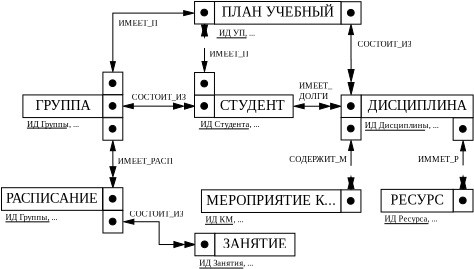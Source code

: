 <?xml version="1.0" encoding="UTF-8"?>
<dia:diagram xmlns:dia="http://www.lysator.liu.se/~alla/dia/">
  <dia:layer name="Background" visible="true" active="true">
    <dia:object type="Standard - ZigZagLine" version="1" id="O0">
      <dia:attribute name="obj_pos">
        <dia:point val="9.852,5.48"/>
      </dia:attribute>
      <dia:attribute name="obj_bb">
        <dia:rectangle val="6.163,5.249;9.939,5.711"/>
      </dia:attribute>
      <dia:attribute name="orth_points">
        <dia:point val="9.852,5.48"/>
        <dia:point val="8.059,5.48"/>
        <dia:point val="8.059,5.479"/>
        <dia:point val="6.266,5.479"/>
      </dia:attribute>
      <dia:attribute name="orth_orient">
        <dia:enum val="0"/>
        <dia:enum val="1"/>
        <dia:enum val="0"/>
      </dia:attribute>
      <dia:attribute name="autorouting">
        <dia:boolean val="true"/>
      </dia:attribute>
      <dia:attribute name="line_width">
        <dia:real val="0.05"/>
      </dia:attribute>
      <dia:attribute name="start_arrow">
        <dia:enum val="11"/>
      </dia:attribute>
      <dia:attribute name="start_arrow_length">
        <dia:real val="0.5"/>
      </dia:attribute>
      <dia:attribute name="start_arrow_width">
        <dia:real val="0.3"/>
      </dia:attribute>
      <dia:attribute name="end_arrow">
        <dia:enum val="3"/>
      </dia:attribute>
      <dia:attribute name="end_arrow_length">
        <dia:real val="0.5"/>
      </dia:attribute>
      <dia:attribute name="end_arrow_width">
        <dia:real val="0.25"/>
      </dia:attribute>
      <dia:connections>
        <dia:connection handle="0" to="O67" connection="3"/>
        <dia:connection handle="1" to="O13" connection="4"/>
      </dia:connections>
    </dia:object>
    <dia:object type="Standard - ZigZagLine" version="1" id="O1">
      <dia:attribute name="obj_pos">
        <dia:point val="5.772,9.557"/>
      </dia:attribute>
      <dia:attribute name="obj_bb">
        <dia:rectangle val="5.541,7.079;6.003,9.644"/>
      </dia:attribute>
      <dia:attribute name="orth_points">
        <dia:point val="5.772,9.557"/>
        <dia:point val="5.772,8.37"/>
        <dia:point val="5.769,8.37"/>
        <dia:point val="5.769,7.182"/>
      </dia:attribute>
      <dia:attribute name="orth_orient">
        <dia:enum val="1"/>
        <dia:enum val="0"/>
        <dia:enum val="1"/>
      </dia:attribute>
      <dia:attribute name="autorouting">
        <dia:boolean val="true"/>
      </dia:attribute>
      <dia:attribute name="line_width">
        <dia:real val="0.05"/>
      </dia:attribute>
      <dia:attribute name="start_arrow">
        <dia:enum val="11"/>
      </dia:attribute>
      <dia:attribute name="start_arrow_length">
        <dia:real val="0.5"/>
      </dia:attribute>
      <dia:attribute name="start_arrow_width">
        <dia:real val="0.3"/>
      </dia:attribute>
      <dia:attribute name="end_arrow">
        <dia:enum val="3"/>
      </dia:attribute>
      <dia:attribute name="end_arrow_length">
        <dia:real val="0.5"/>
      </dia:attribute>
      <dia:attribute name="end_arrow_width">
        <dia:real val="0.25"/>
      </dia:attribute>
      <dia:connections>
        <dia:connection handle="0" to="O35" connection="1"/>
        <dia:connection handle="1" to="O15" connection="6"/>
      </dia:connections>
    </dia:object>
    <dia:object type="Standard - Text" version="1" id="O2">
      <dia:attribute name="obj_pos">
        <dia:point val="12.818,5.484"/>
      </dia:attribute>
      <dia:attribute name="obj_bb">
        <dia:rectangle val="12.818,4.889;12.818,5.637"/>
      </dia:attribute>
      <dia:attribute name="text">
        <dia:composite type="text">
          <dia:attribute name="string">
            <dia:string>##</dia:string>
          </dia:attribute>
          <dia:attribute name="font">
            <dia:font family="sans" style="0" name="Helvetica"/>
          </dia:attribute>
          <dia:attribute name="height">
            <dia:real val="0.8"/>
          </dia:attribute>
          <dia:attribute name="pos">
            <dia:point val="12.818,5.484"/>
          </dia:attribute>
          <dia:attribute name="color">
            <dia:color val="#000000"/>
          </dia:attribute>
          <dia:attribute name="alignment">
            <dia:enum val="0"/>
          </dia:attribute>
        </dia:composite>
      </dia:attribute>
      <dia:attribute name="valign">
        <dia:enum val="3"/>
      </dia:attribute>
      <dia:connections>
        <dia:connection handle="0" to="O66" connection="16"/>
      </dia:connections>
    </dia:object>
    <dia:object type="Standard - Text" version="1" id="O3">
      <dia:attribute name="obj_pos">
        <dia:point val="6.714,5.159"/>
      </dia:attribute>
      <dia:attribute name="obj_bb">
        <dia:rectangle val="6.714,4.781;9.439,5.251"/>
      </dia:attribute>
      <dia:attribute name="text">
        <dia:composite type="text">
          <dia:attribute name="string">
            <dia:string>#СОСТОИТ_ИЗ#</dia:string>
          </dia:attribute>
          <dia:attribute name="font">
            <dia:font family="Liberation Serif" style="0" name="Courier"/>
          </dia:attribute>
          <dia:attribute name="height">
            <dia:real val="0.529"/>
          </dia:attribute>
          <dia:attribute name="pos">
            <dia:point val="6.714,5.159"/>
          </dia:attribute>
          <dia:attribute name="color">
            <dia:color val="#000000"/>
          </dia:attribute>
          <dia:attribute name="alignment">
            <dia:enum val="0"/>
          </dia:attribute>
        </dia:composite>
      </dia:attribute>
      <dia:attribute name="valign">
        <dia:enum val="3"/>
      </dia:attribute>
    </dia:object>
    <dia:object type="Standard - Text" version="1" id="O4">
      <dia:attribute name="obj_pos">
        <dia:point val="6.014,8.358"/>
      </dia:attribute>
      <dia:attribute name="obj_bb">
        <dia:rectangle val="6.014,7.98;8.734,8.45"/>
      </dia:attribute>
      <dia:attribute name="text">
        <dia:composite type="text">
          <dia:attribute name="string">
            <dia:string>#ИМЕЕТ_РАСП#</dia:string>
          </dia:attribute>
          <dia:attribute name="font">
            <dia:font family="Liberation Serif" style="0" name="Courier"/>
          </dia:attribute>
          <dia:attribute name="height">
            <dia:real val="0.529"/>
          </dia:attribute>
          <dia:attribute name="pos">
            <dia:point val="6.014,8.358"/>
          </dia:attribute>
          <dia:attribute name="color">
            <dia:color val="#000000"/>
          </dia:attribute>
          <dia:attribute name="alignment">
            <dia:enum val="0"/>
          </dia:attribute>
        </dia:composite>
      </dia:attribute>
      <dia:attribute name="valign">
        <dia:enum val="3"/>
      </dia:attribute>
    </dia:object>
    <dia:object type="Standard - ZigZagLine" version="1" id="O5">
      <dia:attribute name="obj_pos">
        <dia:point val="10.353,3.772"/>
      </dia:attribute>
      <dia:attribute name="obj_bb">
        <dia:rectangle val="10.123,1.293;10.582,3.85"/>
      </dia:attribute>
      <dia:attribute name="orth_points">
        <dia:point val="10.353,3.772"/>
        <dia:point val="10.353,2.572"/>
        <dia:point val="10.352,2.572"/>
        <dia:point val="10.352,1.371"/>
      </dia:attribute>
      <dia:attribute name="orth_orient">
        <dia:enum val="1"/>
        <dia:enum val="0"/>
        <dia:enum val="1"/>
      </dia:attribute>
      <dia:attribute name="autorouting">
        <dia:boolean val="true"/>
      </dia:attribute>
      <dia:attribute name="line_width">
        <dia:real val="0.05"/>
      </dia:attribute>
      <dia:attribute name="start_arrow">
        <dia:enum val="3"/>
      </dia:attribute>
      <dia:attribute name="start_arrow_length">
        <dia:real val="0.5"/>
      </dia:attribute>
      <dia:attribute name="start_arrow_width">
        <dia:real val="0.25"/>
      </dia:attribute>
      <dia:attribute name="end_arrow">
        <dia:enum val="11"/>
      </dia:attribute>
      <dia:attribute name="end_arrow_length">
        <dia:real val="0.6"/>
      </dia:attribute>
      <dia:attribute name="end_arrow_width">
        <dia:real val="0.3"/>
      </dia:attribute>
      <dia:connections>
        <dia:connection handle="0" to="O71" connection="8"/>
        <dia:connection handle="1" to="O25" connection="6"/>
      </dia:connections>
    </dia:object>
    <dia:object type="Standard - Text" version="1" id="O6">
      <dia:attribute name="obj_pos">
        <dia:point val="10.6,3"/>
      </dia:attribute>
      <dia:attribute name="obj_bb">
        <dia:rectangle val="10.6,2.623;12.572,3.092"/>
      </dia:attribute>
      <dia:attribute name="text">
        <dia:composite type="text">
          <dia:attribute name="string">
            <dia:string>#ИМЕЕТ_П#</dia:string>
          </dia:attribute>
          <dia:attribute name="font">
            <dia:font family="Liberation Serif" style="0" name="Courier"/>
          </dia:attribute>
          <dia:attribute name="height">
            <dia:real val="0.529"/>
          </dia:attribute>
          <dia:attribute name="pos">
            <dia:point val="10.6,3"/>
          </dia:attribute>
          <dia:attribute name="color">
            <dia:color val="#000000"/>
          </dia:attribute>
          <dia:attribute name="alignment">
            <dia:enum val="0"/>
          </dia:attribute>
        </dia:composite>
      </dia:attribute>
      <dia:attribute name="valign">
        <dia:enum val="3"/>
      </dia:attribute>
    </dia:object>
    <dia:object type="Standard - ZigZagLine" version="1" id="O7">
      <dia:attribute name="obj_pos">
        <dia:point val="9.836,0.827"/>
      </dia:attribute>
      <dia:attribute name="obj_bb">
        <dia:rectangle val="5.612,0.67;9.94,3.857"/>
      </dia:attribute>
      <dia:attribute name="orth_points">
        <dia:point val="9.836,0.827"/>
        <dia:point val="9.836,0.827"/>
        <dia:point val="5.769,0.827"/>
        <dia:point val="5.769,3.779"/>
      </dia:attribute>
      <dia:attribute name="orth_orient">
        <dia:enum val="1"/>
        <dia:enum val="0"/>
        <dia:enum val="1"/>
      </dia:attribute>
      <dia:attribute name="autorouting">
        <dia:boolean val="false"/>
      </dia:attribute>
      <dia:attribute name="line_width">
        <dia:real val="0.05"/>
      </dia:attribute>
      <dia:attribute name="start_arrow">
        <dia:enum val="3"/>
      </dia:attribute>
      <dia:attribute name="start_arrow_length">
        <dia:real val="0.5"/>
      </dia:attribute>
      <dia:attribute name="start_arrow_width">
        <dia:real val="0.25"/>
      </dia:attribute>
      <dia:attribute name="end_arrow">
        <dia:enum val="3"/>
      </dia:attribute>
      <dia:attribute name="end_arrow_length">
        <dia:real val="0.5"/>
      </dia:attribute>
      <dia:attribute name="end_arrow_width">
        <dia:real val="0.25"/>
      </dia:attribute>
      <dia:connections>
        <dia:connection handle="1" to="O11" connection="1"/>
      </dia:connections>
    </dia:object>
    <dia:group>
      <dia:group>
        <dia:object type="Standard - Text" version="1" id="O8">
          <dia:attribute name="obj_pos">
            <dia:point val="1.472,6.517"/>
          </dia:attribute>
          <dia:attribute name="obj_bb">
            <dia:rectangle val="1.472,6.139;4.075,6.609"/>
          </dia:attribute>
          <dia:attribute name="text">
            <dia:composite type="text">
              <dia:attribute name="string">
                <dia:string>#ИД Группы, ...#</dia:string>
              </dia:attribute>
              <dia:attribute name="font">
                <dia:font family="Liberation Serif" style="0" name="Courier"/>
              </dia:attribute>
              <dia:attribute name="height">
                <dia:real val="0.529"/>
              </dia:attribute>
              <dia:attribute name="pos">
                <dia:point val="1.472,6.517"/>
              </dia:attribute>
              <dia:attribute name="color">
                <dia:color val="#000000"/>
              </dia:attribute>
              <dia:attribute name="alignment">
                <dia:enum val="0"/>
              </dia:attribute>
            </dia:composite>
          </dia:attribute>
          <dia:attribute name="valign">
            <dia:enum val="3"/>
          </dia:attribute>
        </dia:object>
        <dia:object type="Standard - Line" version="0" id="O9">
          <dia:attribute name="obj_pos">
            <dia:point val="1.472,6.577"/>
          </dia:attribute>
          <dia:attribute name="obj_bb">
            <dia:rectangle val="1.462,6.567;3.482,6.587"/>
          </dia:attribute>
          <dia:attribute name="conn_endpoints">
            <dia:point val="1.472,6.577"/>
            <dia:point val="3.472,6.577"/>
          </dia:attribute>
          <dia:attribute name="numcp">
            <dia:int val="1"/>
          </dia:attribute>
          <dia:attribute name="line_width">
            <dia:real val="0.02"/>
          </dia:attribute>
        </dia:object>
      </dia:group>
      <dia:object type="Flowchart - Box" version="0" id="O10">
        <dia:attribute name="obj_pos">
          <dia:point val="1.272,4.918"/>
        </dia:attribute>
        <dia:attribute name="obj_bb">
          <dia:rectangle val="1.247,4.893;5.297,6.075"/>
        </dia:attribute>
        <dia:attribute name="elem_corner">
          <dia:point val="1.272,4.918"/>
        </dia:attribute>
        <dia:attribute name="elem_width">
          <dia:real val="4"/>
        </dia:attribute>
        <dia:attribute name="elem_height">
          <dia:real val="1.132"/>
        </dia:attribute>
        <dia:attribute name="border_width">
          <dia:real val="0.05"/>
        </dia:attribute>
        <dia:attribute name="show_background">
          <dia:boolean val="true"/>
        </dia:attribute>
        <dia:attribute name="padding">
          <dia:real val="0.1"/>
        </dia:attribute>
        <dia:attribute name="text">
          <dia:composite type="text">
            <dia:attribute name="string">
              <dia:string>#ГРУППА#</dia:string>
            </dia:attribute>
            <dia:attribute name="font">
              <dia:font family="Liberation Serif" style="0" name="Courier"/>
            </dia:attribute>
            <dia:attribute name="height">
              <dia:real val="0.882"/>
            </dia:attribute>
            <dia:attribute name="pos">
              <dia:point val="3.272,5.673"/>
            </dia:attribute>
            <dia:attribute name="color">
              <dia:color val="#000000"/>
            </dia:attribute>
            <dia:attribute name="alignment">
              <dia:enum val="1"/>
            </dia:attribute>
          </dia:composite>
        </dia:attribute>
      </dia:object>
      <dia:group>
        <dia:object type="Standard - Box" version="0" id="O11">
          <dia:attribute name="obj_pos">
            <dia:point val="5.272,3.779"/>
          </dia:attribute>
          <dia:attribute name="obj_bb">
            <dia:rectangle val="5.247,3.754;6.291,4.928"/>
          </dia:attribute>
          <dia:attribute name="elem_corner">
            <dia:point val="5.272,3.779"/>
          </dia:attribute>
          <dia:attribute name="elem_width">
            <dia:real val="0.995"/>
          </dia:attribute>
          <dia:attribute name="elem_height">
            <dia:real val="1.124"/>
          </dia:attribute>
          <dia:attribute name="border_width">
            <dia:real val="0.05"/>
          </dia:attribute>
          <dia:attribute name="show_background">
            <dia:boolean val="true"/>
          </dia:attribute>
        </dia:object>
        <dia:object type="Geometric - Perfect Circle" version="1" id="O12">
          <dia:attribute name="obj_pos">
            <dia:point val="5.587,4.164"/>
          </dia:attribute>
          <dia:attribute name="obj_bb">
            <dia:rectangle val="5.562,4.139;5.948,4.525"/>
          </dia:attribute>
          <dia:attribute name="meta">
            <dia:composite type="dict"/>
          </dia:attribute>
          <dia:attribute name="elem_corner">
            <dia:point val="5.587,4.164"/>
          </dia:attribute>
          <dia:attribute name="elem_width">
            <dia:real val="0.336"/>
          </dia:attribute>
          <dia:attribute name="elem_height">
            <dia:real val="0.336"/>
          </dia:attribute>
          <dia:attribute name="line_width">
            <dia:real val="0.05"/>
          </dia:attribute>
          <dia:attribute name="line_colour">
            <dia:color val="#000000"/>
          </dia:attribute>
          <dia:attribute name="fill_colour">
            <dia:color val="#000000"/>
          </dia:attribute>
          <dia:attribute name="show_background">
            <dia:boolean val="true"/>
          </dia:attribute>
          <dia:attribute name="line_style">
            <dia:enum val="0"/>
            <dia:real val="1"/>
          </dia:attribute>
          <dia:attribute name="flip_horizontal">
            <dia:boolean val="false"/>
          </dia:attribute>
          <dia:attribute name="flip_vertical">
            <dia:boolean val="false"/>
          </dia:attribute>
          <dia:attribute name="subscale">
            <dia:real val="1"/>
          </dia:attribute>
        </dia:object>
      </dia:group>
      <dia:group>
        <dia:object type="Standard - Box" version="0" id="O13">
          <dia:attribute name="obj_pos">
            <dia:point val="5.272,4.917"/>
          </dia:attribute>
          <dia:attribute name="obj_bb">
            <dia:rectangle val="5.247,4.892;6.291,6.065"/>
          </dia:attribute>
          <dia:attribute name="elem_corner">
            <dia:point val="5.272,4.917"/>
          </dia:attribute>
          <dia:attribute name="elem_width">
            <dia:real val="0.995"/>
          </dia:attribute>
          <dia:attribute name="elem_height">
            <dia:real val="1.124"/>
          </dia:attribute>
          <dia:attribute name="border_width">
            <dia:real val="0.05"/>
          </dia:attribute>
          <dia:attribute name="show_background">
            <dia:boolean val="true"/>
          </dia:attribute>
        </dia:object>
        <dia:object type="Geometric - Perfect Circle" version="1" id="O14">
          <dia:attribute name="obj_pos">
            <dia:point val="5.587,5.301"/>
          </dia:attribute>
          <dia:attribute name="obj_bb">
            <dia:rectangle val="5.562,5.276;5.948,5.662"/>
          </dia:attribute>
          <dia:attribute name="meta">
            <dia:composite type="dict"/>
          </dia:attribute>
          <dia:attribute name="elem_corner">
            <dia:point val="5.587,5.301"/>
          </dia:attribute>
          <dia:attribute name="elem_width">
            <dia:real val="0.336"/>
          </dia:attribute>
          <dia:attribute name="elem_height">
            <dia:real val="0.336"/>
          </dia:attribute>
          <dia:attribute name="line_width">
            <dia:real val="0.05"/>
          </dia:attribute>
          <dia:attribute name="line_colour">
            <dia:color val="#000000"/>
          </dia:attribute>
          <dia:attribute name="fill_colour">
            <dia:color val="#000000"/>
          </dia:attribute>
          <dia:attribute name="show_background">
            <dia:boolean val="true"/>
          </dia:attribute>
          <dia:attribute name="line_style">
            <dia:enum val="0"/>
            <dia:real val="1"/>
          </dia:attribute>
          <dia:attribute name="flip_horizontal">
            <dia:boolean val="false"/>
          </dia:attribute>
          <dia:attribute name="flip_vertical">
            <dia:boolean val="false"/>
          </dia:attribute>
          <dia:attribute name="subscale">
            <dia:real val="1"/>
          </dia:attribute>
        </dia:object>
      </dia:group>
      <dia:group>
        <dia:object type="Standard - Box" version="0" id="O15">
          <dia:attribute name="obj_pos">
            <dia:point val="5.272,6.059"/>
          </dia:attribute>
          <dia:attribute name="obj_bb">
            <dia:rectangle val="5.247,6.034;6.291,7.207"/>
          </dia:attribute>
          <dia:attribute name="elem_corner">
            <dia:point val="5.272,6.059"/>
          </dia:attribute>
          <dia:attribute name="elem_width">
            <dia:real val="0.995"/>
          </dia:attribute>
          <dia:attribute name="elem_height">
            <dia:real val="1.124"/>
          </dia:attribute>
          <dia:attribute name="border_width">
            <dia:real val="0.05"/>
          </dia:attribute>
          <dia:attribute name="show_background">
            <dia:boolean val="true"/>
          </dia:attribute>
        </dia:object>
        <dia:object type="Geometric - Perfect Circle" version="1" id="O16">
          <dia:attribute name="obj_pos">
            <dia:point val="5.587,6.443"/>
          </dia:attribute>
          <dia:attribute name="obj_bb">
            <dia:rectangle val="5.562,6.418;5.948,6.804"/>
          </dia:attribute>
          <dia:attribute name="meta">
            <dia:composite type="dict"/>
          </dia:attribute>
          <dia:attribute name="elem_corner">
            <dia:point val="5.587,6.443"/>
          </dia:attribute>
          <dia:attribute name="elem_width">
            <dia:real val="0.336"/>
          </dia:attribute>
          <dia:attribute name="elem_height">
            <dia:real val="0.336"/>
          </dia:attribute>
          <dia:attribute name="line_width">
            <dia:real val="0.05"/>
          </dia:attribute>
          <dia:attribute name="line_colour">
            <dia:color val="#000000"/>
          </dia:attribute>
          <dia:attribute name="fill_colour">
            <dia:color val="#000000"/>
          </dia:attribute>
          <dia:attribute name="show_background">
            <dia:boolean val="true"/>
          </dia:attribute>
          <dia:attribute name="line_style">
            <dia:enum val="0"/>
            <dia:real val="1"/>
          </dia:attribute>
          <dia:attribute name="flip_horizontal">
            <dia:boolean val="false"/>
          </dia:attribute>
          <dia:attribute name="flip_vertical">
            <dia:boolean val="false"/>
          </dia:attribute>
          <dia:attribute name="subscale">
            <dia:real val="1"/>
          </dia:attribute>
        </dia:object>
      </dia:group>
    </dia:group>
    <dia:object type="Standard - ZigZagLine" version="1" id="O17">
      <dia:attribute name="obj_pos">
        <dia:point val="9.873,12.398"/>
      </dia:attribute>
      <dia:attribute name="obj_bb">
        <dia:rectangle val="6.192,11.102;9.96,12.63"/>
      </dia:attribute>
      <dia:attribute name="orth_points">
        <dia:point val="9.873,12.398"/>
        <dia:point val="8.084,12.398"/>
        <dia:point val="8.084,11.259"/>
        <dia:point val="6.295,11.259"/>
      </dia:attribute>
      <dia:attribute name="orth_orient">
        <dia:enum val="0"/>
        <dia:enum val="1"/>
        <dia:enum val="0"/>
      </dia:attribute>
      <dia:attribute name="autorouting">
        <dia:boolean val="true"/>
      </dia:attribute>
      <dia:attribute name="line_width">
        <dia:real val="0.05"/>
      </dia:attribute>
      <dia:attribute name="start_arrow">
        <dia:enum val="11"/>
      </dia:attribute>
      <dia:attribute name="start_arrow_length">
        <dia:real val="0.5"/>
      </dia:attribute>
      <dia:attribute name="start_arrow_width">
        <dia:real val="0.3"/>
      </dia:attribute>
      <dia:attribute name="end_arrow">
        <dia:enum val="3"/>
      </dia:attribute>
      <dia:attribute name="end_arrow_length">
        <dia:real val="0.5"/>
      </dia:attribute>
      <dia:attribute name="end_arrow_width">
        <dia:real val="0.25"/>
      </dia:attribute>
      <dia:connections>
        <dia:connection handle="0" to="O41" connection="3"/>
        <dia:connection handle="1" to="O37" connection="8"/>
      </dia:connections>
    </dia:object>
    <dia:object type="Standard - Text" version="1" id="O18">
      <dia:attribute name="obj_pos">
        <dia:point val="6.6,11"/>
      </dia:attribute>
      <dia:attribute name="obj_bb">
        <dia:rectangle val="6.6,10.623;9.325,11.092"/>
      </dia:attribute>
      <dia:attribute name="text">
        <dia:composite type="text">
          <dia:attribute name="string">
            <dia:string>#СОСТОИТ_ИЗ#</dia:string>
          </dia:attribute>
          <dia:attribute name="font">
            <dia:font family="Liberation Serif" style="0" name="Courier"/>
          </dia:attribute>
          <dia:attribute name="height">
            <dia:real val="0.529"/>
          </dia:attribute>
          <dia:attribute name="pos">
            <dia:point val="6.6,11"/>
          </dia:attribute>
          <dia:attribute name="color">
            <dia:color val="#000000"/>
          </dia:attribute>
          <dia:attribute name="alignment">
            <dia:enum val="0"/>
          </dia:attribute>
        </dia:composite>
      </dia:attribute>
      <dia:attribute name="valign">
        <dia:enum val="3"/>
      </dia:attribute>
    </dia:object>
    <dia:object type="Standard - Text" version="1" id="O19">
      <dia:attribute name="obj_pos">
        <dia:point val="6.056,1.463"/>
      </dia:attribute>
      <dia:attribute name="obj_bb">
        <dia:rectangle val="6.056,1.086;8.028,1.556"/>
      </dia:attribute>
      <dia:attribute name="text">
        <dia:composite type="text">
          <dia:attribute name="string">
            <dia:string>#ИМЕЕТ_П#</dia:string>
          </dia:attribute>
          <dia:attribute name="font">
            <dia:font family="Liberation Serif" style="0" name="Courier"/>
          </dia:attribute>
          <dia:attribute name="height">
            <dia:real val="0.529"/>
          </dia:attribute>
          <dia:attribute name="pos">
            <dia:point val="6.056,1.463"/>
          </dia:attribute>
          <dia:attribute name="color">
            <dia:color val="#000000"/>
          </dia:attribute>
          <dia:attribute name="alignment">
            <dia:enum val="0"/>
          </dia:attribute>
        </dia:composite>
      </dia:attribute>
      <dia:attribute name="valign">
        <dia:enum val="3"/>
      </dia:attribute>
    </dia:object>
    <dia:object type="Standard - ZigZagLine" version="1" id="O20">
      <dia:attribute name="obj_pos">
        <dia:point val="17.681,4.897"/>
      </dia:attribute>
      <dia:attribute name="obj_bb">
        <dia:rectangle val="17.452,1.272;17.911,5.0"/>
      </dia:attribute>
      <dia:attribute name="orth_points">
        <dia:point val="17.681,4.897"/>
        <dia:point val="17.681,3.136"/>
        <dia:point val="17.677,3.136"/>
        <dia:point val="17.677,1.375"/>
      </dia:attribute>
      <dia:attribute name="orth_orient">
        <dia:enum val="1"/>
        <dia:enum val="0"/>
        <dia:enum val="1"/>
      </dia:attribute>
      <dia:attribute name="autorouting">
        <dia:boolean val="true"/>
      </dia:attribute>
      <dia:attribute name="line_width">
        <dia:real val="0.05"/>
      </dia:attribute>
      <dia:attribute name="start_arrow">
        <dia:enum val="11"/>
      </dia:attribute>
      <dia:attribute name="start_arrow_length">
        <dia:real val="0.6"/>
      </dia:attribute>
      <dia:attribute name="start_arrow_width">
        <dia:real val="0.3"/>
      </dia:attribute>
      <dia:attribute name="end_arrow">
        <dia:enum val="3"/>
      </dia:attribute>
      <dia:attribute name="end_arrow_length">
        <dia:real val="0.5"/>
      </dia:attribute>
      <dia:attribute name="end_arrow_width">
        <dia:real val="0.25"/>
      </dia:attribute>
      <dia:connections>
        <dia:connection handle="0" to="O58" connection="8"/>
      </dia:connections>
    </dia:object>
    <dia:object type="Standard - ZigZagLine" version="1" id="O21">
      <dia:attribute name="obj_pos">
        <dia:point val="17.159,5.484"/>
      </dia:attribute>
      <dia:attribute name="obj_bb">
        <dia:rectangle val="14.706,5.253;17.246,5.715"/>
      </dia:attribute>
      <dia:attribute name="orth_points">
        <dia:point val="17.159,5.484"/>
        <dia:point val="15.984,5.484"/>
        <dia:point val="15.984,5.484"/>
        <dia:point val="14.809,5.484"/>
      </dia:attribute>
      <dia:attribute name="orth_orient">
        <dia:enum val="0"/>
        <dia:enum val="1"/>
        <dia:enum val="0"/>
      </dia:attribute>
      <dia:attribute name="autorouting">
        <dia:boolean val="true"/>
      </dia:attribute>
      <dia:attribute name="line_width">
        <dia:real val="0.05"/>
      </dia:attribute>
      <dia:attribute name="start_arrow">
        <dia:enum val="11"/>
      </dia:attribute>
      <dia:attribute name="start_arrow_length">
        <dia:real val="0.5"/>
      </dia:attribute>
      <dia:attribute name="start_arrow_width">
        <dia:real val="0.3"/>
      </dia:attribute>
      <dia:attribute name="end_arrow">
        <dia:enum val="3"/>
      </dia:attribute>
      <dia:attribute name="end_arrow_length">
        <dia:real val="0.5"/>
      </dia:attribute>
      <dia:attribute name="end_arrow_width">
        <dia:real val="0.25"/>
      </dia:attribute>
      <dia:connections>
        <dia:connection handle="0" to="O58" connection="8"/>
        <dia:connection handle="1" to="O66" connection="16"/>
      </dia:connections>
    </dia:object>
    <dia:object type="Standard - ZigZagLine" version="1" id="O22">
      <dia:attribute name="obj_pos">
        <dia:point val="17.677,9.664"/>
      </dia:attribute>
      <dia:attribute name="obj_bb">
        <dia:rectangle val="17.447,7.067;17.906,9.767"/>
      </dia:attribute>
      <dia:attribute name="orth_points">
        <dia:point val="17.677,9.664"/>
        <dia:point val="17.677,8.417"/>
        <dia:point val="17.679,8.417"/>
        <dia:point val="17.679,7.17"/>
      </dia:attribute>
      <dia:attribute name="orth_orient">
        <dia:enum val="1"/>
        <dia:enum val="0"/>
        <dia:enum val="1"/>
      </dia:attribute>
      <dia:attribute name="autorouting">
        <dia:boolean val="true"/>
      </dia:attribute>
      <dia:attribute name="line_width">
        <dia:real val="0.05"/>
      </dia:attribute>
      <dia:attribute name="start_arrow">
        <dia:enum val="11"/>
      </dia:attribute>
      <dia:attribute name="start_arrow_length">
        <dia:real val="0.6"/>
      </dia:attribute>
      <dia:attribute name="start_arrow_width">
        <dia:real val="0.3"/>
      </dia:attribute>
      <dia:attribute name="end_arrow">
        <dia:enum val="3"/>
      </dia:attribute>
      <dia:attribute name="end_arrow_length">
        <dia:real val="0.5"/>
      </dia:attribute>
      <dia:attribute name="end_arrow_width">
        <dia:real val="0.25"/>
      </dia:attribute>
      <dia:connections>
        <dia:connection handle="0" to="O47" connection="1"/>
        <dia:connection handle="1" to="O62" connection="6"/>
      </dia:connections>
    </dia:object>
    <dia:object type="Standard - Line" version="0" id="O23">
      <dia:attribute name="obj_pos">
        <dia:point val="10.379,11.388"/>
      </dia:attribute>
      <dia:attribute name="obj_bb">
        <dia:rectangle val="10.369,11.378;11.789,11.398"/>
      </dia:attribute>
      <dia:attribute name="conn_endpoints">
        <dia:point val="10.379,11.388"/>
        <dia:point val="11.779,11.388"/>
      </dia:attribute>
      <dia:attribute name="numcp">
        <dia:int val="1"/>
      </dia:attribute>
      <dia:attribute name="line_width">
        <dia:real val="0.02"/>
      </dia:attribute>
    </dia:object>
    <dia:group>
      <dia:object type="Flowchart - Box" version="0" id="O24">
        <dia:attribute name="obj_pos">
          <dia:point val="10.855,0.247"/>
        </dia:attribute>
        <dia:attribute name="obj_bb">
          <dia:rectangle val="10.83,0.222;17.209,1.404"/>
        </dia:attribute>
        <dia:attribute name="elem_corner">
          <dia:point val="10.855,0.247"/>
        </dia:attribute>
        <dia:attribute name="elem_width">
          <dia:real val="6.329"/>
        </dia:attribute>
        <dia:attribute name="elem_height">
          <dia:real val="1.132"/>
        </dia:attribute>
        <dia:attribute name="border_width">
          <dia:real val="0.05"/>
        </dia:attribute>
        <dia:attribute name="show_background">
          <dia:boolean val="true"/>
        </dia:attribute>
        <dia:attribute name="padding">
          <dia:real val="0.1"/>
        </dia:attribute>
        <dia:attribute name="text">
          <dia:composite type="text">
            <dia:attribute name="string">
              <dia:string>#ПЛАН УЧЕБНЫЙ#</dia:string>
            </dia:attribute>
            <dia:attribute name="font">
              <dia:font family="Liberation Serif" style="0" name="Courier"/>
            </dia:attribute>
            <dia:attribute name="height">
              <dia:real val="0.882"/>
            </dia:attribute>
            <dia:attribute name="pos">
              <dia:point val="14.02,1.002"/>
            </dia:attribute>
            <dia:attribute name="color">
              <dia:color val="#000000"/>
            </dia:attribute>
            <dia:attribute name="alignment">
              <dia:enum val="1"/>
            </dia:attribute>
          </dia:composite>
        </dia:attribute>
      </dia:object>
      <dia:group>
        <dia:object type="Standard - Box" version="0" id="O25">
          <dia:attribute name="obj_pos">
            <dia:point val="9.855,0.247"/>
          </dia:attribute>
          <dia:attribute name="obj_bb">
            <dia:rectangle val="9.83,0.222;10.875,1.396"/>
          </dia:attribute>
          <dia:attribute name="elem_corner">
            <dia:point val="9.855,0.247"/>
          </dia:attribute>
          <dia:attribute name="elem_width">
            <dia:real val="0.995"/>
          </dia:attribute>
          <dia:attribute name="elem_height">
            <dia:real val="1.124"/>
          </dia:attribute>
          <dia:attribute name="border_width">
            <dia:real val="0.05"/>
          </dia:attribute>
          <dia:attribute name="show_background">
            <dia:boolean val="true"/>
          </dia:attribute>
        </dia:object>
        <dia:object type="Geometric - Perfect Circle" version="1" id="O26">
          <dia:attribute name="obj_pos">
            <dia:point val="10.171,0.632"/>
          </dia:attribute>
          <dia:attribute name="obj_bb">
            <dia:rectangle val="10.146,0.607;10.532,0.993"/>
          </dia:attribute>
          <dia:attribute name="meta">
            <dia:composite type="dict"/>
          </dia:attribute>
          <dia:attribute name="elem_corner">
            <dia:point val="10.171,0.632"/>
          </dia:attribute>
          <dia:attribute name="elem_width">
            <dia:real val="0.336"/>
          </dia:attribute>
          <dia:attribute name="elem_height">
            <dia:real val="0.336"/>
          </dia:attribute>
          <dia:attribute name="line_width">
            <dia:real val="0.05"/>
          </dia:attribute>
          <dia:attribute name="line_colour">
            <dia:color val="#000000"/>
          </dia:attribute>
          <dia:attribute name="fill_colour">
            <dia:color val="#000000"/>
          </dia:attribute>
          <dia:attribute name="show_background">
            <dia:boolean val="true"/>
          </dia:attribute>
          <dia:attribute name="line_style">
            <dia:enum val="0"/>
            <dia:real val="1"/>
          </dia:attribute>
          <dia:attribute name="flip_horizontal">
            <dia:boolean val="false"/>
          </dia:attribute>
          <dia:attribute name="flip_vertical">
            <dia:boolean val="false"/>
          </dia:attribute>
          <dia:attribute name="subscale">
            <dia:real val="1"/>
          </dia:attribute>
        </dia:object>
      </dia:group>
      <dia:group>
        <dia:object type="Standard - Text" version="1" id="O27">
          <dia:attribute name="obj_pos">
            <dia:point val="11.076,1.963"/>
          </dia:attribute>
          <dia:attribute name="obj_bb">
            <dia:rectangle val="11.076,1.586;12.906,2.056"/>
          </dia:attribute>
          <dia:attribute name="text">
            <dia:composite type="text">
              <dia:attribute name="string">
                <dia:string>#ИД УП, ...#</dia:string>
              </dia:attribute>
              <dia:attribute name="font">
                <dia:font family="Liberation Serif" style="0" name="Courier"/>
              </dia:attribute>
              <dia:attribute name="height">
                <dia:real val="0.529"/>
              </dia:attribute>
              <dia:attribute name="pos">
                <dia:point val="11.076,1.963"/>
              </dia:attribute>
              <dia:attribute name="color">
                <dia:color val="#000000"/>
              </dia:attribute>
              <dia:attribute name="alignment">
                <dia:enum val="0"/>
              </dia:attribute>
            </dia:composite>
          </dia:attribute>
          <dia:attribute name="valign">
            <dia:enum val="3"/>
          </dia:attribute>
        </dia:object>
        <dia:object type="Standard - Line" version="0" id="O28">
          <dia:attribute name="obj_pos">
            <dia:point val="10.957,2.064"/>
          </dia:attribute>
          <dia:attribute name="obj_bb">
            <dia:rectangle val="10.947,2.054;12.467,2.074"/>
          </dia:attribute>
          <dia:attribute name="conn_endpoints">
            <dia:point val="10.957,2.064"/>
            <dia:point val="12.457,2.064"/>
          </dia:attribute>
          <dia:attribute name="numcp">
            <dia:int val="1"/>
          </dia:attribute>
          <dia:attribute name="line_width">
            <dia:real val="0.02"/>
          </dia:attribute>
        </dia:object>
      </dia:group>
      <dia:group>
        <dia:object type="Standard - Box" version="0" id="O29">
          <dia:attribute name="obj_pos">
            <dia:point val="17.184,0.258"/>
          </dia:attribute>
          <dia:attribute name="obj_bb">
            <dia:rectangle val="17.159,0.233;18.204,1.406"/>
          </dia:attribute>
          <dia:attribute name="elem_corner">
            <dia:point val="17.184,0.258"/>
          </dia:attribute>
          <dia:attribute name="elem_width">
            <dia:real val="0.995"/>
          </dia:attribute>
          <dia:attribute name="elem_height">
            <dia:real val="1.124"/>
          </dia:attribute>
          <dia:attribute name="border_width">
            <dia:real val="0.05"/>
          </dia:attribute>
          <dia:attribute name="show_background">
            <dia:boolean val="true"/>
          </dia:attribute>
        </dia:object>
        <dia:object type="Geometric - Perfect Circle" version="1" id="O30">
          <dia:attribute name="obj_pos">
            <dia:point val="17.5,0.642"/>
          </dia:attribute>
          <dia:attribute name="obj_bb">
            <dia:rectangle val="17.475,0.617;17.861,1.003"/>
          </dia:attribute>
          <dia:attribute name="meta">
            <dia:composite type="dict"/>
          </dia:attribute>
          <dia:attribute name="elem_corner">
            <dia:point val="17.5,0.642"/>
          </dia:attribute>
          <dia:attribute name="elem_width">
            <dia:real val="0.336"/>
          </dia:attribute>
          <dia:attribute name="elem_height">
            <dia:real val="0.336"/>
          </dia:attribute>
          <dia:attribute name="line_width">
            <dia:real val="0.05"/>
          </dia:attribute>
          <dia:attribute name="line_colour">
            <dia:color val="#000000"/>
          </dia:attribute>
          <dia:attribute name="fill_colour">
            <dia:color val="#000000"/>
          </dia:attribute>
          <dia:attribute name="show_background">
            <dia:boolean val="true"/>
          </dia:attribute>
          <dia:attribute name="line_style">
            <dia:enum val="0"/>
            <dia:real val="1"/>
          </dia:attribute>
          <dia:attribute name="flip_horizontal">
            <dia:boolean val="false"/>
          </dia:attribute>
          <dia:attribute name="flip_vertical">
            <dia:boolean val="false"/>
          </dia:attribute>
          <dia:attribute name="subscale">
            <dia:real val="1"/>
          </dia:attribute>
        </dia:object>
      </dia:group>
    </dia:group>
    <dia:object type="Standard - Text" version="1" id="O31">
      <dia:attribute name="obj_pos">
        <dia:point val="18,2.508"/>
      </dia:attribute>
      <dia:attribute name="obj_bb">
        <dia:rectangle val="18,2.131;20.725,2.601"/>
      </dia:attribute>
      <dia:attribute name="text">
        <dia:composite type="text">
          <dia:attribute name="string">
            <dia:string>#СОСТОИТ_ИЗ#</dia:string>
          </dia:attribute>
          <dia:attribute name="font">
            <dia:font family="Liberation Serif" style="0" name="Courier"/>
          </dia:attribute>
          <dia:attribute name="height">
            <dia:real val="0.529"/>
          </dia:attribute>
          <dia:attribute name="pos">
            <dia:point val="18,2.508"/>
          </dia:attribute>
          <dia:attribute name="color">
            <dia:color val="#000000"/>
          </dia:attribute>
          <dia:attribute name="alignment">
            <dia:enum val="0"/>
          </dia:attribute>
        </dia:composite>
      </dia:attribute>
      <dia:attribute name="valign">
        <dia:enum val="3"/>
      </dia:attribute>
    </dia:object>
    <dia:object type="Standard - Text" version="1" id="O32">
      <dia:attribute name="obj_pos">
        <dia:point val="14.584,8.267"/>
      </dia:attribute>
      <dia:attribute name="obj_bb">
        <dia:rectangle val="14.584,7.889;17.451,8.359"/>
      </dia:attribute>
      <dia:attribute name="text">
        <dia:composite type="text">
          <dia:attribute name="string">
            <dia:string>#СОДЕРЖИТ_М#</dia:string>
          </dia:attribute>
          <dia:attribute name="font">
            <dia:font family="Liberation Serif" style="0" name="Courier"/>
          </dia:attribute>
          <dia:attribute name="height">
            <dia:real val="0.529"/>
          </dia:attribute>
          <dia:attribute name="pos">
            <dia:point val="14.584,8.267"/>
          </dia:attribute>
          <dia:attribute name="color">
            <dia:color val="#000000"/>
          </dia:attribute>
          <dia:attribute name="alignment">
            <dia:enum val="0"/>
          </dia:attribute>
        </dia:composite>
      </dia:attribute>
      <dia:attribute name="valign">
        <dia:enum val="3"/>
      </dia:attribute>
    </dia:object>
    <dia:object type="Standard - Text" version="1" id="O33">
      <dia:attribute name="obj_pos">
        <dia:point val="15.071,4.596"/>
      </dia:attribute>
      <dia:attribute name="obj_bb">
        <dia:rectangle val="15.071,4.218;16.739,5.217"/>
      </dia:attribute>
      <dia:attribute name="text">
        <dia:composite type="text">
          <dia:attribute name="string">
            <dia:string>#ИМЕЕТ_
ДОЛГИ#</dia:string>
          </dia:attribute>
          <dia:attribute name="font">
            <dia:font family="Liberation Serif" style="0" name="Courier"/>
          </dia:attribute>
          <dia:attribute name="height">
            <dia:real val="0.529"/>
          </dia:attribute>
          <dia:attribute name="pos">
            <dia:point val="15.071,4.596"/>
          </dia:attribute>
          <dia:attribute name="color">
            <dia:color val="#000000"/>
          </dia:attribute>
          <dia:attribute name="alignment">
            <dia:enum val="0"/>
          </dia:attribute>
        </dia:composite>
      </dia:attribute>
      <dia:attribute name="valign">
        <dia:enum val="3"/>
      </dia:attribute>
    </dia:object>
    <dia:group>
      <dia:object type="Flowchart - Box" version="0" id="O34">
        <dia:attribute name="obj_pos">
          <dia:point val="0.202,9.557"/>
        </dia:attribute>
        <dia:attribute name="obj_bb">
          <dia:rectangle val="0.177,9.532;5.28,10.714"/>
        </dia:attribute>
        <dia:attribute name="elem_corner">
          <dia:point val="0.202,9.557"/>
        </dia:attribute>
        <dia:attribute name="elem_width">
          <dia:real val="5.052"/>
        </dia:attribute>
        <dia:attribute name="elem_height">
          <dia:real val="1.132"/>
        </dia:attribute>
        <dia:attribute name="border_width">
          <dia:real val="0.05"/>
        </dia:attribute>
        <dia:attribute name="show_background">
          <dia:boolean val="true"/>
        </dia:attribute>
        <dia:attribute name="padding">
          <dia:real val="0.1"/>
        </dia:attribute>
        <dia:attribute name="text">
          <dia:composite type="text">
            <dia:attribute name="string">
              <dia:string>#РАСПИСАНИЕ#</dia:string>
            </dia:attribute>
            <dia:attribute name="font">
              <dia:font family="Liberation Serif" style="0" name="Courier"/>
            </dia:attribute>
            <dia:attribute name="height">
              <dia:real val="0.882"/>
            </dia:attribute>
            <dia:attribute name="pos">
              <dia:point val="2.728,10.312"/>
            </dia:attribute>
            <dia:attribute name="color">
              <dia:color val="#000000"/>
            </dia:attribute>
            <dia:attribute name="alignment">
              <dia:enum val="1"/>
            </dia:attribute>
          </dia:composite>
        </dia:attribute>
      </dia:object>
      <dia:group>
        <dia:object type="Standard - Box" version="0" id="O35">
          <dia:attribute name="obj_pos">
            <dia:point val="5.275,9.557"/>
          </dia:attribute>
          <dia:attribute name="obj_bb">
            <dia:rectangle val="5.25,9.532;6.294,10.706"/>
          </dia:attribute>
          <dia:attribute name="elem_corner">
            <dia:point val="5.275,9.557"/>
          </dia:attribute>
          <dia:attribute name="elem_width">
            <dia:real val="0.995"/>
          </dia:attribute>
          <dia:attribute name="elem_height">
            <dia:real val="1.124"/>
          </dia:attribute>
          <dia:attribute name="border_width">
            <dia:real val="0.05"/>
          </dia:attribute>
          <dia:attribute name="show_background">
            <dia:boolean val="true"/>
          </dia:attribute>
        </dia:object>
        <dia:object type="Geometric - Perfect Circle" version="1" id="O36">
          <dia:attribute name="obj_pos">
            <dia:point val="5.59,9.942"/>
          </dia:attribute>
          <dia:attribute name="obj_bb">
            <dia:rectangle val="5.565,9.917;5.951,10.303"/>
          </dia:attribute>
          <dia:attribute name="meta">
            <dia:composite type="dict"/>
          </dia:attribute>
          <dia:attribute name="elem_corner">
            <dia:point val="5.59,9.942"/>
          </dia:attribute>
          <dia:attribute name="elem_width">
            <dia:real val="0.336"/>
          </dia:attribute>
          <dia:attribute name="elem_height">
            <dia:real val="0.336"/>
          </dia:attribute>
          <dia:attribute name="line_width">
            <dia:real val="0.05"/>
          </dia:attribute>
          <dia:attribute name="line_colour">
            <dia:color val="#000000"/>
          </dia:attribute>
          <dia:attribute name="fill_colour">
            <dia:color val="#000000"/>
          </dia:attribute>
          <dia:attribute name="show_background">
            <dia:boolean val="true"/>
          </dia:attribute>
          <dia:attribute name="line_style">
            <dia:enum val="0"/>
            <dia:real val="1"/>
          </dia:attribute>
          <dia:attribute name="flip_horizontal">
            <dia:boolean val="false"/>
          </dia:attribute>
          <dia:attribute name="flip_vertical">
            <dia:boolean val="false"/>
          </dia:attribute>
          <dia:attribute name="subscale">
            <dia:real val="1"/>
          </dia:attribute>
        </dia:object>
      </dia:group>
      <dia:group>
        <dia:object type="Standard - Box" version="0" id="O37">
          <dia:attribute name="obj_pos">
            <dia:point val="5.275,10.697"/>
          </dia:attribute>
          <dia:attribute name="obj_bb">
            <dia:rectangle val="5.25,10.672;6.294,11.846"/>
          </dia:attribute>
          <dia:attribute name="elem_corner">
            <dia:point val="5.275,10.697"/>
          </dia:attribute>
          <dia:attribute name="elem_width">
            <dia:real val="0.995"/>
          </dia:attribute>
          <dia:attribute name="elem_height">
            <dia:real val="1.124"/>
          </dia:attribute>
          <dia:attribute name="border_width">
            <dia:real val="0.05"/>
          </dia:attribute>
          <dia:attribute name="show_background">
            <dia:boolean val="true"/>
          </dia:attribute>
        </dia:object>
        <dia:object type="Geometric - Perfect Circle" version="1" id="O38">
          <dia:attribute name="obj_pos">
            <dia:point val="5.59,11.082"/>
          </dia:attribute>
          <dia:attribute name="obj_bb">
            <dia:rectangle val="5.565,11.057;5.951,11.443"/>
          </dia:attribute>
          <dia:attribute name="meta">
            <dia:composite type="dict"/>
          </dia:attribute>
          <dia:attribute name="elem_corner">
            <dia:point val="5.59,11.082"/>
          </dia:attribute>
          <dia:attribute name="elem_width">
            <dia:real val="0.336"/>
          </dia:attribute>
          <dia:attribute name="elem_height">
            <dia:real val="0.336"/>
          </dia:attribute>
          <dia:attribute name="line_width">
            <dia:real val="0.05"/>
          </dia:attribute>
          <dia:attribute name="line_colour">
            <dia:color val="#000000"/>
          </dia:attribute>
          <dia:attribute name="fill_colour">
            <dia:color val="#000000"/>
          </dia:attribute>
          <dia:attribute name="show_background">
            <dia:boolean val="true"/>
          </dia:attribute>
          <dia:attribute name="line_style">
            <dia:enum val="0"/>
            <dia:real val="1"/>
          </dia:attribute>
          <dia:attribute name="flip_horizontal">
            <dia:boolean val="false"/>
          </dia:attribute>
          <dia:attribute name="flip_vertical">
            <dia:boolean val="false"/>
          </dia:attribute>
          <dia:attribute name="subscale">
            <dia:real val="1"/>
          </dia:attribute>
        </dia:object>
      </dia:group>
      <dia:group>
        <dia:object type="Standard - Text" version="1" id="O39">
          <dia:attribute name="obj_pos">
            <dia:point val="0.398,11.175"/>
          </dia:attribute>
          <dia:attribute name="obj_bb">
            <dia:rectangle val="0.398,10.797;3.0,11.267"/>
          </dia:attribute>
          <dia:attribute name="text">
            <dia:composite type="text">
              <dia:attribute name="string">
                <dia:string>#ИД Группы, ...#</dia:string>
              </dia:attribute>
              <dia:attribute name="font">
                <dia:font family="Liberation Serif" style="0" name="Courier"/>
              </dia:attribute>
              <dia:attribute name="height">
                <dia:real val="0.529"/>
              </dia:attribute>
              <dia:attribute name="pos">
                <dia:point val="0.398,11.175"/>
              </dia:attribute>
              <dia:attribute name="color">
                <dia:color val="#000000"/>
              </dia:attribute>
              <dia:attribute name="alignment">
                <dia:enum val="0"/>
              </dia:attribute>
            </dia:composite>
          </dia:attribute>
          <dia:attribute name="valign">
            <dia:enum val="3"/>
          </dia:attribute>
        </dia:object>
        <dia:object type="Standard - Line" version="0" id="O40">
          <dia:attribute name="obj_pos">
            <dia:point val="0.4,11.264"/>
          </dia:attribute>
          <dia:attribute name="obj_bb">
            <dia:rectangle val="0.39,11.255;2.61,11.274"/>
          </dia:attribute>
          <dia:attribute name="conn_endpoints">
            <dia:point val="0.4,11.264"/>
            <dia:point val="2.6,11.264"/>
          </dia:attribute>
          <dia:attribute name="numcp">
            <dia:int val="1"/>
          </dia:attribute>
          <dia:attribute name="line_width">
            <dia:real val="0.02"/>
          </dia:attribute>
        </dia:object>
      </dia:group>
    </dia:group>
    <dia:group>
      <dia:group>
        <dia:group>
          <dia:object type="Standard - Box" version="0" id="O41">
            <dia:attribute name="obj_pos">
              <dia:point val="9.873,11.836"/>
            </dia:attribute>
            <dia:attribute name="obj_bb">
              <dia:rectangle val="9.848,11.811;10.893,12.985"/>
            </dia:attribute>
            <dia:attribute name="elem_corner">
              <dia:point val="9.873,11.836"/>
            </dia:attribute>
            <dia:attribute name="elem_width">
              <dia:real val="0.995"/>
            </dia:attribute>
            <dia:attribute name="elem_height">
              <dia:real val="1.124"/>
            </dia:attribute>
            <dia:attribute name="border_width">
              <dia:real val="0.05"/>
            </dia:attribute>
            <dia:attribute name="show_background">
              <dia:boolean val="true"/>
            </dia:attribute>
          </dia:object>
          <dia:object type="Geometric - Perfect Circle" version="1" id="O42">
            <dia:attribute name="obj_pos">
              <dia:point val="10.189,12.221"/>
            </dia:attribute>
            <dia:attribute name="obj_bb">
              <dia:rectangle val="10.164,12.196;10.55,12.582"/>
            </dia:attribute>
            <dia:attribute name="meta">
              <dia:composite type="dict"/>
            </dia:attribute>
            <dia:attribute name="elem_corner">
              <dia:point val="10.189,12.221"/>
            </dia:attribute>
            <dia:attribute name="elem_width">
              <dia:real val="0.336"/>
            </dia:attribute>
            <dia:attribute name="elem_height">
              <dia:real val="0.336"/>
            </dia:attribute>
            <dia:attribute name="line_width">
              <dia:real val="0.05"/>
            </dia:attribute>
            <dia:attribute name="line_colour">
              <dia:color val="#000000"/>
            </dia:attribute>
            <dia:attribute name="fill_colour">
              <dia:color val="#000000"/>
            </dia:attribute>
            <dia:attribute name="show_background">
              <dia:boolean val="true"/>
            </dia:attribute>
            <dia:attribute name="line_style">
              <dia:enum val="0"/>
              <dia:real val="1"/>
            </dia:attribute>
            <dia:attribute name="flip_horizontal">
              <dia:boolean val="false"/>
            </dia:attribute>
            <dia:attribute name="flip_vertical">
              <dia:boolean val="false"/>
            </dia:attribute>
            <dia:attribute name="subscale">
              <dia:real val="1"/>
            </dia:attribute>
          </dia:object>
        </dia:group>
        <dia:object type="Flowchart - Box" version="0" id="O43">
          <dia:attribute name="obj_pos">
            <dia:point val="10.873,11.836"/>
          </dia:attribute>
          <dia:attribute name="obj_bb">
            <dia:rectangle val="10.848,11.811;14.898,12.993"/>
          </dia:attribute>
          <dia:attribute name="elem_corner">
            <dia:point val="10.873,11.836"/>
          </dia:attribute>
          <dia:attribute name="elem_width">
            <dia:real val="4"/>
          </dia:attribute>
          <dia:attribute name="elem_height">
            <dia:real val="1.132"/>
          </dia:attribute>
          <dia:attribute name="border_width">
            <dia:real val="0.05"/>
          </dia:attribute>
          <dia:attribute name="show_background">
            <dia:boolean val="true"/>
          </dia:attribute>
          <dia:attribute name="padding">
            <dia:real val="0.1"/>
          </dia:attribute>
          <dia:attribute name="text">
            <dia:composite type="text">
              <dia:attribute name="string">
                <dia:string>#ЗАНЯТИЕ#</dia:string>
              </dia:attribute>
              <dia:attribute name="font">
                <dia:font family="Liberation Serif" style="0" name="Courier"/>
              </dia:attribute>
              <dia:attribute name="height">
                <dia:real val="0.882"/>
              </dia:attribute>
              <dia:attribute name="pos">
                <dia:point val="12.873,12.591"/>
              </dia:attribute>
              <dia:attribute name="color">
                <dia:color val="#000000"/>
              </dia:attribute>
              <dia:attribute name="alignment">
                <dia:enum val="1"/>
              </dia:attribute>
            </dia:composite>
          </dia:attribute>
        </dia:object>
      </dia:group>
      <dia:group>
        <dia:object type="Standard - Text" version="1" id="O44">
          <dia:attribute name="obj_pos">
            <dia:point val="10.092,13.462"/>
          </dia:attribute>
          <dia:attribute name="obj_bb">
            <dia:rectangle val="10.092,13.085;12.747,13.555"/>
          </dia:attribute>
          <dia:attribute name="text">
            <dia:composite type="text">
              <dia:attribute name="string">
                <dia:string>#ИД Занятия, ...#</dia:string>
              </dia:attribute>
              <dia:attribute name="font">
                <dia:font family="Liberation Serif" style="0" name="Courier"/>
              </dia:attribute>
              <dia:attribute name="height">
                <dia:real val="0.529"/>
              </dia:attribute>
              <dia:attribute name="pos">
                <dia:point val="10.092,13.462"/>
              </dia:attribute>
              <dia:attribute name="color">
                <dia:color val="#000000"/>
              </dia:attribute>
              <dia:attribute name="alignment">
                <dia:enum val="0"/>
              </dia:attribute>
            </dia:composite>
          </dia:attribute>
          <dia:attribute name="valign">
            <dia:enum val="3"/>
          </dia:attribute>
        </dia:object>
        <dia:object type="Standard - Line" version="0" id="O45">
          <dia:attribute name="obj_pos">
            <dia:point val="10.092,13.575"/>
          </dia:attribute>
          <dia:attribute name="obj_bb">
            <dia:rectangle val="10.082,13.565;12.302,13.585"/>
          </dia:attribute>
          <dia:attribute name="conn_endpoints">
            <dia:point val="10.092,13.575"/>
            <dia:point val="12.292,13.575"/>
          </dia:attribute>
          <dia:attribute name="numcp">
            <dia:int val="1"/>
          </dia:attribute>
          <dia:attribute name="line_width">
            <dia:real val="0.02"/>
          </dia:attribute>
        </dia:object>
      </dia:group>
    </dia:group>
    <dia:group>
      <dia:object type="Flowchart - Box" version="0" id="O46">
        <dia:attribute name="obj_pos">
          <dia:point val="10.2,9.664"/>
        </dia:attribute>
        <dia:attribute name="obj_bb">
          <dia:rectangle val="10.175,9.639;17.207,10.821"/>
        </dia:attribute>
        <dia:attribute name="elem_corner">
          <dia:point val="10.2,9.664"/>
        </dia:attribute>
        <dia:attribute name="elem_width">
          <dia:real val="6.982"/>
        </dia:attribute>
        <dia:attribute name="elem_height">
          <dia:real val="1.132"/>
        </dia:attribute>
        <dia:attribute name="border_width">
          <dia:real val="0.05"/>
        </dia:attribute>
        <dia:attribute name="show_background">
          <dia:boolean val="true"/>
        </dia:attribute>
        <dia:attribute name="padding">
          <dia:real val="0.1"/>
        </dia:attribute>
        <dia:attribute name="text">
          <dia:composite type="text">
            <dia:attribute name="string">
              <dia:string>#МЕРОПРИЯТИЕ К...#</dia:string>
            </dia:attribute>
            <dia:attribute name="font">
              <dia:font family="Liberation Serif" style="0" name="Courier"/>
            </dia:attribute>
            <dia:attribute name="height">
              <dia:real val="0.882"/>
            </dia:attribute>
            <dia:attribute name="pos">
              <dia:point val="13.691,10.419"/>
            </dia:attribute>
            <dia:attribute name="color">
              <dia:color val="#000000"/>
            </dia:attribute>
            <dia:attribute name="alignment">
              <dia:enum val="1"/>
            </dia:attribute>
          </dia:composite>
        </dia:attribute>
      </dia:object>
      <dia:group>
        <dia:object type="Standard - Box" version="0" id="O47">
          <dia:attribute name="obj_pos">
            <dia:point val="17.179,9.664"/>
          </dia:attribute>
          <dia:attribute name="obj_bb">
            <dia:rectangle val="17.154,9.639;18.199,10.813"/>
          </dia:attribute>
          <dia:attribute name="elem_corner">
            <dia:point val="17.179,9.664"/>
          </dia:attribute>
          <dia:attribute name="elem_width">
            <dia:real val="0.995"/>
          </dia:attribute>
          <dia:attribute name="elem_height">
            <dia:real val="1.124"/>
          </dia:attribute>
          <dia:attribute name="border_width">
            <dia:real val="0.05"/>
          </dia:attribute>
          <dia:attribute name="show_background">
            <dia:boolean val="true"/>
          </dia:attribute>
        </dia:object>
        <dia:object type="Geometric - Perfect Circle" version="1" id="O48">
          <dia:attribute name="obj_pos">
            <dia:point val="17.495,10.049"/>
          </dia:attribute>
          <dia:attribute name="obj_bb">
            <dia:rectangle val="17.47,10.024;17.856,10.41"/>
          </dia:attribute>
          <dia:attribute name="meta">
            <dia:composite type="dict"/>
          </dia:attribute>
          <dia:attribute name="elem_corner">
            <dia:point val="17.495,10.049"/>
          </dia:attribute>
          <dia:attribute name="elem_width">
            <dia:real val="0.336"/>
          </dia:attribute>
          <dia:attribute name="elem_height">
            <dia:real val="0.336"/>
          </dia:attribute>
          <dia:attribute name="line_width">
            <dia:real val="0.05"/>
          </dia:attribute>
          <dia:attribute name="line_colour">
            <dia:color val="#000000"/>
          </dia:attribute>
          <dia:attribute name="fill_colour">
            <dia:color val="#000000"/>
          </dia:attribute>
          <dia:attribute name="show_background">
            <dia:boolean val="true"/>
          </dia:attribute>
          <dia:attribute name="line_style">
            <dia:enum val="0"/>
            <dia:real val="1"/>
          </dia:attribute>
          <dia:attribute name="flip_horizontal">
            <dia:boolean val="false"/>
          </dia:attribute>
          <dia:attribute name="flip_vertical">
            <dia:boolean val="false"/>
          </dia:attribute>
          <dia:attribute name="subscale">
            <dia:real val="1"/>
          </dia:attribute>
        </dia:object>
      </dia:group>
      <dia:object type="Standard - Text" version="1" id="O49">
        <dia:attribute name="obj_pos">
          <dia:point val="10.398,11.28"/>
        </dia:attribute>
        <dia:attribute name="obj_bb">
          <dia:rectangle val="10.398,10.903;12.283,11.373"/>
        </dia:attribute>
        <dia:attribute name="text">
          <dia:composite type="text">
            <dia:attribute name="string">
              <dia:string>#ИД КМ, ...#</dia:string>
            </dia:attribute>
            <dia:attribute name="font">
              <dia:font family="Liberation Serif" style="0" name="Courier"/>
            </dia:attribute>
            <dia:attribute name="height">
              <dia:real val="0.529"/>
            </dia:attribute>
            <dia:attribute name="pos">
              <dia:point val="10.398,11.28"/>
            </dia:attribute>
            <dia:attribute name="color">
              <dia:color val="#000000"/>
            </dia:attribute>
            <dia:attribute name="alignment">
              <dia:enum val="0"/>
            </dia:attribute>
          </dia:composite>
        </dia:attribute>
        <dia:attribute name="valign">
          <dia:enum val="3"/>
        </dia:attribute>
      </dia:object>
    </dia:group>
    <dia:object type="Standard - ZigZagLine" version="1" id="O50">
      <dia:attribute name="obj_pos">
        <dia:point val="23.279,9.641"/>
      </dia:attribute>
      <dia:attribute name="obj_bb">
        <dia:rectangle val="23.05,7.085;23.509,9.744"/>
      </dia:attribute>
      <dia:attribute name="orth_points">
        <dia:point val="23.279,9.641"/>
        <dia:point val="23.279,8.415"/>
        <dia:point val="23.281,8.415"/>
        <dia:point val="23.281,7.188"/>
      </dia:attribute>
      <dia:attribute name="orth_orient">
        <dia:enum val="1"/>
        <dia:enum val="0"/>
        <dia:enum val="1"/>
      </dia:attribute>
      <dia:attribute name="autorouting">
        <dia:boolean val="true"/>
      </dia:attribute>
      <dia:attribute name="line_width">
        <dia:real val="0.05"/>
      </dia:attribute>
      <dia:attribute name="start_arrow">
        <dia:enum val="11"/>
      </dia:attribute>
      <dia:attribute name="start_arrow_length">
        <dia:real val="0.6"/>
      </dia:attribute>
      <dia:attribute name="start_arrow_width">
        <dia:real val="0.3"/>
      </dia:attribute>
      <dia:attribute name="end_arrow">
        <dia:enum val="3"/>
      </dia:attribute>
      <dia:attribute name="end_arrow_length">
        <dia:real val="0.5"/>
      </dia:attribute>
      <dia:attribute name="end_arrow_width">
        <dia:real val="0.25"/>
      </dia:attribute>
      <dia:connections>
        <dia:connection handle="0" to="O51" connection="1"/>
        <dia:connection handle="1" to="O64" connection="6"/>
      </dia:connections>
    </dia:object>
    <dia:group>
      <dia:group>
        <dia:object type="Standard - Box" version="0" id="O51">
          <dia:attribute name="obj_pos">
            <dia:point val="22.782,9.641"/>
          </dia:attribute>
          <dia:attribute name="obj_bb">
            <dia:rectangle val="22.757,9.616;23.802,10.79"/>
          </dia:attribute>
          <dia:attribute name="elem_corner">
            <dia:point val="22.782,9.641"/>
          </dia:attribute>
          <dia:attribute name="elem_width">
            <dia:real val="0.995"/>
          </dia:attribute>
          <dia:attribute name="elem_height">
            <dia:real val="1.124"/>
          </dia:attribute>
          <dia:attribute name="border_width">
            <dia:real val="0.05"/>
          </dia:attribute>
          <dia:attribute name="show_background">
            <dia:boolean val="true"/>
          </dia:attribute>
        </dia:object>
        <dia:object type="Geometric - Perfect Circle" version="1" id="O52">
          <dia:attribute name="obj_pos">
            <dia:point val="23.098,10.026"/>
          </dia:attribute>
          <dia:attribute name="obj_bb">
            <dia:rectangle val="23.073,10.001;23.459,10.387"/>
          </dia:attribute>
          <dia:attribute name="meta">
            <dia:composite type="dict"/>
          </dia:attribute>
          <dia:attribute name="elem_corner">
            <dia:point val="23.098,10.026"/>
          </dia:attribute>
          <dia:attribute name="elem_width">
            <dia:real val="0.336"/>
          </dia:attribute>
          <dia:attribute name="elem_height">
            <dia:real val="0.336"/>
          </dia:attribute>
          <dia:attribute name="line_width">
            <dia:real val="0.05"/>
          </dia:attribute>
          <dia:attribute name="line_colour">
            <dia:color val="#000000"/>
          </dia:attribute>
          <dia:attribute name="fill_colour">
            <dia:color val="#000000"/>
          </dia:attribute>
          <dia:attribute name="show_background">
            <dia:boolean val="true"/>
          </dia:attribute>
          <dia:attribute name="line_style">
            <dia:enum val="0"/>
            <dia:real val="1"/>
          </dia:attribute>
          <dia:attribute name="flip_horizontal">
            <dia:boolean val="false"/>
          </dia:attribute>
          <dia:attribute name="flip_vertical">
            <dia:boolean val="false"/>
          </dia:attribute>
          <dia:attribute name="subscale">
            <dia:real val="1"/>
          </dia:attribute>
        </dia:object>
      </dia:group>
      <dia:object type="Flowchart - Box" version="0" id="O53">
        <dia:attribute name="obj_pos">
          <dia:point val="19.182,9.641"/>
        </dia:attribute>
        <dia:attribute name="obj_bb">
          <dia:rectangle val="19.157,9.616;22.807,10.798"/>
        </dia:attribute>
        <dia:attribute name="elem_corner">
          <dia:point val="19.182,9.641"/>
        </dia:attribute>
        <dia:attribute name="elem_width">
          <dia:real val="3.6"/>
        </dia:attribute>
        <dia:attribute name="elem_height">
          <dia:real val="1.132"/>
        </dia:attribute>
        <dia:attribute name="border_width">
          <dia:real val="0.05"/>
        </dia:attribute>
        <dia:attribute name="show_background">
          <dia:boolean val="true"/>
        </dia:attribute>
        <dia:attribute name="padding">
          <dia:real val="0.1"/>
        </dia:attribute>
        <dia:attribute name="text">
          <dia:composite type="text">
            <dia:attribute name="string">
              <dia:string>#РЕСУРС#</dia:string>
            </dia:attribute>
            <dia:attribute name="font">
              <dia:font family="Liberation Serif" style="0" name="Courier"/>
            </dia:attribute>
            <dia:attribute name="height">
              <dia:real val="0.882"/>
            </dia:attribute>
            <dia:attribute name="pos">
              <dia:point val="20.982,10.396"/>
            </dia:attribute>
            <dia:attribute name="color">
              <dia:color val="#000000"/>
            </dia:attribute>
            <dia:attribute name="alignment">
              <dia:enum val="1"/>
            </dia:attribute>
          </dia:composite>
        </dia:attribute>
      </dia:object>
      <dia:group>
        <dia:object type="Standard - Text" version="1" id="O54">
          <dia:attribute name="obj_pos">
            <dia:point val="19.348,11.241"/>
          </dia:attribute>
          <dia:attribute name="obj_bb">
            <dia:rectangle val="19.348,10.864;21.988,11.334"/>
          </dia:attribute>
          <dia:attribute name="text">
            <dia:composite type="text">
              <dia:attribute name="string">
                <dia:string>#ИД Ресурса, ...#</dia:string>
              </dia:attribute>
              <dia:attribute name="font">
                <dia:font family="Liberation Serif" style="0" name="Courier"/>
              </dia:attribute>
              <dia:attribute name="height">
                <dia:real val="0.529"/>
              </dia:attribute>
              <dia:attribute name="pos">
                <dia:point val="19.348,11.241"/>
              </dia:attribute>
              <dia:attribute name="color">
                <dia:color val="#000000"/>
              </dia:attribute>
              <dia:attribute name="alignment">
                <dia:enum val="0"/>
              </dia:attribute>
            </dia:composite>
          </dia:attribute>
          <dia:attribute name="valign">
            <dia:enum val="3"/>
          </dia:attribute>
        </dia:object>
        <dia:object type="Standard - Line" version="0" id="O55">
          <dia:attribute name="obj_pos">
            <dia:point val="19.348,11.354"/>
          </dia:attribute>
          <dia:attribute name="obj_bb">
            <dia:rectangle val="19.338,11.344;21.558,11.364"/>
          </dia:attribute>
          <dia:attribute name="conn_endpoints">
            <dia:point val="19.348,11.354"/>
            <dia:point val="21.548,11.354"/>
          </dia:attribute>
          <dia:attribute name="numcp">
            <dia:int val="1"/>
          </dia:attribute>
          <dia:attribute name="line_width">
            <dia:real val="0.02"/>
          </dia:attribute>
        </dia:object>
      </dia:group>
    </dia:group>
    <dia:object type="Standard - Text" version="1" id="O56">
      <dia:attribute name="obj_pos">
        <dia:point val="21.028,8.274"/>
      </dia:attribute>
      <dia:attribute name="obj_bb">
        <dia:rectangle val="21.028,7.896;23.05,8.366"/>
      </dia:attribute>
      <dia:attribute name="text">
        <dia:composite type="text">
          <dia:attribute name="string">
            <dia:string>#ИММЕТ_Р#</dia:string>
          </dia:attribute>
          <dia:attribute name="font">
            <dia:font family="Liberation Serif" style="0" name="Courier"/>
          </dia:attribute>
          <dia:attribute name="height">
            <dia:real val="0.529"/>
          </dia:attribute>
          <dia:attribute name="pos">
            <dia:point val="21.028,8.274"/>
          </dia:attribute>
          <dia:attribute name="color">
            <dia:color val="#000000"/>
          </dia:attribute>
          <dia:attribute name="alignment">
            <dia:enum val="0"/>
          </dia:attribute>
        </dia:composite>
      </dia:attribute>
      <dia:attribute name="valign">
        <dia:enum val="3"/>
      </dia:attribute>
    </dia:object>
    <dia:group>
      <dia:object type="Flowchart - Box" version="0" id="O57">
        <dia:attribute name="obj_pos">
          <dia:point val="18.184,4.922"/>
        </dia:attribute>
        <dia:attribute name="obj_bb">
          <dia:rectangle val="18.159,4.897;23.809,6.079"/>
        </dia:attribute>
        <dia:attribute name="elem_corner">
          <dia:point val="18.184,4.922"/>
        </dia:attribute>
        <dia:attribute name="elem_width">
          <dia:real val="5.6"/>
        </dia:attribute>
        <dia:attribute name="elem_height">
          <dia:real val="1.132"/>
        </dia:attribute>
        <dia:attribute name="border_width">
          <dia:real val="0.05"/>
        </dia:attribute>
        <dia:attribute name="show_background">
          <dia:boolean val="true"/>
        </dia:attribute>
        <dia:attribute name="padding">
          <dia:real val="0.1"/>
        </dia:attribute>
        <dia:attribute name="text">
          <dia:composite type="text">
            <dia:attribute name="string">
              <dia:string>#ДИСЦИПЛИНА#</dia:string>
            </dia:attribute>
            <dia:attribute name="font">
              <dia:font family="Liberation Serif" style="0" name="Courier"/>
            </dia:attribute>
            <dia:attribute name="height">
              <dia:real val="0.882"/>
            </dia:attribute>
            <dia:attribute name="pos">
              <dia:point val="20.984,5.677"/>
            </dia:attribute>
            <dia:attribute name="color">
              <dia:color val="#000000"/>
            </dia:attribute>
            <dia:attribute name="alignment">
              <dia:enum val="1"/>
            </dia:attribute>
          </dia:composite>
        </dia:attribute>
      </dia:object>
      <dia:group>
        <dia:object type="Standard - Box" version="0" id="O58">
          <dia:attribute name="obj_pos">
            <dia:point val="17.184,4.922"/>
          </dia:attribute>
          <dia:attribute name="obj_bb">
            <dia:rectangle val="17.159,4.897;18.204,6.071"/>
          </dia:attribute>
          <dia:attribute name="elem_corner">
            <dia:point val="17.184,4.922"/>
          </dia:attribute>
          <dia:attribute name="elem_width">
            <dia:real val="0.995"/>
          </dia:attribute>
          <dia:attribute name="elem_height">
            <dia:real val="1.124"/>
          </dia:attribute>
          <dia:attribute name="border_width">
            <dia:real val="0.05"/>
          </dia:attribute>
          <dia:attribute name="show_background">
            <dia:boolean val="true"/>
          </dia:attribute>
        </dia:object>
        <dia:object type="Geometric - Perfect Circle" version="1" id="O59">
          <dia:attribute name="obj_pos">
            <dia:point val="17.5,5.307"/>
          </dia:attribute>
          <dia:attribute name="obj_bb">
            <dia:rectangle val="17.475,5.282;17.861,5.668"/>
          </dia:attribute>
          <dia:attribute name="meta">
            <dia:composite type="dict"/>
          </dia:attribute>
          <dia:attribute name="elem_corner">
            <dia:point val="17.5,5.307"/>
          </dia:attribute>
          <dia:attribute name="elem_width">
            <dia:real val="0.336"/>
          </dia:attribute>
          <dia:attribute name="elem_height">
            <dia:real val="0.336"/>
          </dia:attribute>
          <dia:attribute name="line_width">
            <dia:real val="0.05"/>
          </dia:attribute>
          <dia:attribute name="line_colour">
            <dia:color val="#000000"/>
          </dia:attribute>
          <dia:attribute name="fill_colour">
            <dia:color val="#000000"/>
          </dia:attribute>
          <dia:attribute name="show_background">
            <dia:boolean val="true"/>
          </dia:attribute>
          <dia:attribute name="line_style">
            <dia:enum val="0"/>
            <dia:real val="1"/>
          </dia:attribute>
          <dia:attribute name="flip_horizontal">
            <dia:boolean val="false"/>
          </dia:attribute>
          <dia:attribute name="flip_vertical">
            <dia:boolean val="false"/>
          </dia:attribute>
          <dia:attribute name="subscale">
            <dia:real val="1"/>
          </dia:attribute>
        </dia:object>
      </dia:group>
      <dia:group>
        <dia:object type="Standard - Text" version="1" id="O60">
          <dia:attribute name="obj_pos">
            <dia:point val="18.368,6.575"/>
          </dia:attribute>
          <dia:attribute name="obj_bb">
            <dia:rectangle val="18.368,6.197;21.933,6.667"/>
          </dia:attribute>
          <dia:attribute name="text">
            <dia:composite type="text">
              <dia:attribute name="string">
                <dia:string>#ИД Дисциплины, ...#</dia:string>
              </dia:attribute>
              <dia:attribute name="font">
                <dia:font family="Liberation Serif" style="0" name="Courier"/>
              </dia:attribute>
              <dia:attribute name="height">
                <dia:real val="0.529"/>
              </dia:attribute>
              <dia:attribute name="pos">
                <dia:point val="18.368,6.575"/>
              </dia:attribute>
              <dia:attribute name="color">
                <dia:color val="#000000"/>
              </dia:attribute>
              <dia:attribute name="alignment">
                <dia:enum val="0"/>
              </dia:attribute>
            </dia:composite>
          </dia:attribute>
          <dia:attribute name="valign">
            <dia:enum val="3"/>
          </dia:attribute>
        </dia:object>
        <dia:object type="Standard - Line" version="0" id="O61">
          <dia:attribute name="obj_pos">
            <dia:point val="18.382,6.683"/>
          </dia:attribute>
          <dia:attribute name="obj_bb">
            <dia:rectangle val="18.372,6.673;21.392,6.693"/>
          </dia:attribute>
          <dia:attribute name="conn_endpoints">
            <dia:point val="18.382,6.683"/>
            <dia:point val="21.382,6.683"/>
          </dia:attribute>
          <dia:attribute name="numcp">
            <dia:int val="1"/>
          </dia:attribute>
          <dia:attribute name="line_width">
            <dia:real val="0.02"/>
          </dia:attribute>
        </dia:object>
      </dia:group>
      <dia:group>
        <dia:object type="Standard - Box" version="0" id="O62">
          <dia:attribute name="obj_pos">
            <dia:point val="17.182,6.046"/>
          </dia:attribute>
          <dia:attribute name="obj_bb">
            <dia:rectangle val="17.157,6.021;18.201,7.195"/>
          </dia:attribute>
          <dia:attribute name="elem_corner">
            <dia:point val="17.182,6.046"/>
          </dia:attribute>
          <dia:attribute name="elem_width">
            <dia:real val="0.995"/>
          </dia:attribute>
          <dia:attribute name="elem_height">
            <dia:real val="1.124"/>
          </dia:attribute>
          <dia:attribute name="border_width">
            <dia:real val="0.05"/>
          </dia:attribute>
          <dia:attribute name="show_background">
            <dia:boolean val="true"/>
          </dia:attribute>
        </dia:object>
        <dia:object type="Geometric - Perfect Circle" version="1" id="O63">
          <dia:attribute name="obj_pos">
            <dia:point val="17.497,6.431"/>
          </dia:attribute>
          <dia:attribute name="obj_bb">
            <dia:rectangle val="17.472,6.406;17.858,6.792"/>
          </dia:attribute>
          <dia:attribute name="meta">
            <dia:composite type="dict"/>
          </dia:attribute>
          <dia:attribute name="elem_corner">
            <dia:point val="17.497,6.431"/>
          </dia:attribute>
          <dia:attribute name="elem_width">
            <dia:real val="0.336"/>
          </dia:attribute>
          <dia:attribute name="elem_height">
            <dia:real val="0.336"/>
          </dia:attribute>
          <dia:attribute name="line_width">
            <dia:real val="0.05"/>
          </dia:attribute>
          <dia:attribute name="line_colour">
            <dia:color val="#000000"/>
          </dia:attribute>
          <dia:attribute name="fill_colour">
            <dia:color val="#000000"/>
          </dia:attribute>
          <dia:attribute name="show_background">
            <dia:boolean val="true"/>
          </dia:attribute>
          <dia:attribute name="line_style">
            <dia:enum val="0"/>
            <dia:real val="1"/>
          </dia:attribute>
          <dia:attribute name="flip_horizontal">
            <dia:boolean val="false"/>
          </dia:attribute>
          <dia:attribute name="flip_vertical">
            <dia:boolean val="false"/>
          </dia:attribute>
          <dia:attribute name="subscale">
            <dia:real val="1"/>
          </dia:attribute>
        </dia:object>
      </dia:group>
      <dia:group>
        <dia:object type="Standard - Box" version="0" id="O64">
          <dia:attribute name="obj_pos">
            <dia:point val="22.784,6.064"/>
          </dia:attribute>
          <dia:attribute name="obj_bb">
            <dia:rectangle val="22.759,6.04;23.804,7.213"/>
          </dia:attribute>
          <dia:attribute name="elem_corner">
            <dia:point val="22.784,6.064"/>
          </dia:attribute>
          <dia:attribute name="elem_width">
            <dia:real val="0.995"/>
          </dia:attribute>
          <dia:attribute name="elem_height">
            <dia:real val="1.124"/>
          </dia:attribute>
          <dia:attribute name="border_width">
            <dia:real val="0.05"/>
          </dia:attribute>
          <dia:attribute name="show_background">
            <dia:boolean val="true"/>
          </dia:attribute>
        </dia:object>
        <dia:object type="Geometric - Perfect Circle" version="1" id="O65">
          <dia:attribute name="obj_pos">
            <dia:point val="23.1,6.449"/>
          </dia:attribute>
          <dia:attribute name="obj_bb">
            <dia:rectangle val="23.075,6.424;23.461,6.81"/>
          </dia:attribute>
          <dia:attribute name="meta">
            <dia:composite type="dict"/>
          </dia:attribute>
          <dia:attribute name="elem_corner">
            <dia:point val="23.1,6.449"/>
          </dia:attribute>
          <dia:attribute name="elem_width">
            <dia:real val="0.336"/>
          </dia:attribute>
          <dia:attribute name="elem_height">
            <dia:real val="0.336"/>
          </dia:attribute>
          <dia:attribute name="line_width">
            <dia:real val="0.05"/>
          </dia:attribute>
          <dia:attribute name="line_colour">
            <dia:color val="#000000"/>
          </dia:attribute>
          <dia:attribute name="fill_colour">
            <dia:color val="#000000"/>
          </dia:attribute>
          <dia:attribute name="show_background">
            <dia:boolean val="true"/>
          </dia:attribute>
          <dia:attribute name="line_style">
            <dia:enum val="0"/>
            <dia:real val="1"/>
          </dia:attribute>
          <dia:attribute name="flip_horizontal">
            <dia:boolean val="false"/>
          </dia:attribute>
          <dia:attribute name="flip_vertical">
            <dia:boolean val="false"/>
          </dia:attribute>
          <dia:attribute name="subscale">
            <dia:real val="1"/>
          </dia:attribute>
        </dia:object>
      </dia:group>
    </dia:group>
    <dia:group>
      <dia:object type="Flowchart - Box" version="0" id="O66">
        <dia:attribute name="obj_pos">
          <dia:point val="10.852,4.918"/>
        </dia:attribute>
        <dia:attribute name="obj_bb">
          <dia:rectangle val="10.827,4.893;14.809,6.075"/>
        </dia:attribute>
        <dia:attribute name="elem_corner">
          <dia:point val="10.852,4.918"/>
        </dia:attribute>
        <dia:attribute name="elem_width">
          <dia:real val="3.932"/>
        </dia:attribute>
        <dia:attribute name="elem_height">
          <dia:real val="1.132"/>
        </dia:attribute>
        <dia:attribute name="border_width">
          <dia:real val="0.05"/>
        </dia:attribute>
        <dia:attribute name="show_background">
          <dia:boolean val="true"/>
        </dia:attribute>
        <dia:attribute name="padding">
          <dia:real val="0.1"/>
        </dia:attribute>
        <dia:attribute name="text">
          <dia:composite type="text">
            <dia:attribute name="string">
              <dia:string># СТУДЕНТ#</dia:string>
            </dia:attribute>
            <dia:attribute name="font">
              <dia:font family="Liberation Serif" style="0" name="Courier"/>
            </dia:attribute>
            <dia:attribute name="height">
              <dia:real val="0.882"/>
            </dia:attribute>
            <dia:attribute name="pos">
              <dia:point val="10.927,5.673"/>
            </dia:attribute>
            <dia:attribute name="color">
              <dia:color val="#000000"/>
            </dia:attribute>
            <dia:attribute name="alignment">
              <dia:enum val="0"/>
            </dia:attribute>
          </dia:composite>
        </dia:attribute>
      </dia:object>
      <dia:group>
        <dia:object type="Standard - Box" version="0" id="O67">
          <dia:attribute name="obj_pos">
            <dia:point val="9.852,4.918"/>
          </dia:attribute>
          <dia:attribute name="obj_bb">
            <dia:rectangle val="9.827,4.893;10.872,6.067"/>
          </dia:attribute>
          <dia:attribute name="elem_corner">
            <dia:point val="9.852,4.918"/>
          </dia:attribute>
          <dia:attribute name="elem_width">
            <dia:real val="0.995"/>
          </dia:attribute>
          <dia:attribute name="elem_height">
            <dia:real val="1.124"/>
          </dia:attribute>
          <dia:attribute name="border_width">
            <dia:real val="0.05"/>
          </dia:attribute>
          <dia:attribute name="show_background">
            <dia:boolean val="true"/>
          </dia:attribute>
        </dia:object>
        <dia:object type="Geometric - Perfect Circle" version="1" id="O68">
          <dia:attribute name="obj_pos">
            <dia:point val="10.168,5.303"/>
          </dia:attribute>
          <dia:attribute name="obj_bb">
            <dia:rectangle val="10.143,5.278;10.529,5.664"/>
          </dia:attribute>
          <dia:attribute name="meta">
            <dia:composite type="dict"/>
          </dia:attribute>
          <dia:attribute name="elem_corner">
            <dia:point val="10.168,5.303"/>
          </dia:attribute>
          <dia:attribute name="elem_width">
            <dia:real val="0.336"/>
          </dia:attribute>
          <dia:attribute name="elem_height">
            <dia:real val="0.336"/>
          </dia:attribute>
          <dia:attribute name="line_width">
            <dia:real val="0.05"/>
          </dia:attribute>
          <dia:attribute name="line_colour">
            <dia:color val="#000000"/>
          </dia:attribute>
          <dia:attribute name="fill_colour">
            <dia:color val="#000000"/>
          </dia:attribute>
          <dia:attribute name="show_background">
            <dia:boolean val="true"/>
          </dia:attribute>
          <dia:attribute name="line_style">
            <dia:enum val="0"/>
            <dia:real val="1"/>
          </dia:attribute>
          <dia:attribute name="flip_horizontal">
            <dia:boolean val="false"/>
          </dia:attribute>
          <dia:attribute name="flip_vertical">
            <dia:boolean val="false"/>
          </dia:attribute>
          <dia:attribute name="subscale">
            <dia:real val="1"/>
          </dia:attribute>
        </dia:object>
      </dia:group>
      <dia:group>
        <dia:object type="Standard - Text" version="1" id="O69">
          <dia:attribute name="obj_pos">
            <dia:point val="10.152,6.517"/>
          </dia:attribute>
          <dia:attribute name="obj_bb">
            <dia:rectangle val="10.152,6.139;13.027,6.609"/>
          </dia:attribute>
          <dia:attribute name="text">
            <dia:composite type="text">
              <dia:attribute name="string">
                <dia:string>#ИД Студента, ...#</dia:string>
              </dia:attribute>
              <dia:attribute name="font">
                <dia:font family="Liberation Serif" style="0" name="Courier"/>
              </dia:attribute>
              <dia:attribute name="height">
                <dia:real val="0.529"/>
              </dia:attribute>
              <dia:attribute name="pos">
                <dia:point val="10.152,6.517"/>
              </dia:attribute>
              <dia:attribute name="color">
                <dia:color val="#000000"/>
              </dia:attribute>
              <dia:attribute name="alignment">
                <dia:enum val="0"/>
              </dia:attribute>
            </dia:composite>
          </dia:attribute>
          <dia:attribute name="valign">
            <dia:enum val="3"/>
          </dia:attribute>
        </dia:object>
        <dia:object type="Standard - Line" version="0" id="O70">
          <dia:attribute name="obj_pos">
            <dia:point val="10.071,6.616"/>
          </dia:attribute>
          <dia:attribute name="obj_bb">
            <dia:rectangle val="10.061,6.606;12.581,6.626"/>
          </dia:attribute>
          <dia:attribute name="conn_endpoints">
            <dia:point val="10.071,6.616"/>
            <dia:point val="12.571,6.616"/>
          </dia:attribute>
          <dia:attribute name="numcp">
            <dia:int val="1"/>
          </dia:attribute>
          <dia:attribute name="line_width">
            <dia:real val="0.02"/>
          </dia:attribute>
        </dia:object>
      </dia:group>
      <dia:group>
        <dia:object type="Standard - Box" version="0" id="O71">
          <dia:attribute name="obj_pos">
            <dia:point val="9.855,3.798"/>
          </dia:attribute>
          <dia:attribute name="obj_bb">
            <dia:rectangle val="9.83,3.773;10.875,4.947"/>
          </dia:attribute>
          <dia:attribute name="elem_corner">
            <dia:point val="9.855,3.798"/>
          </dia:attribute>
          <dia:attribute name="elem_width">
            <dia:real val="0.995"/>
          </dia:attribute>
          <dia:attribute name="elem_height">
            <dia:real val="1.124"/>
          </dia:attribute>
          <dia:attribute name="border_width">
            <dia:real val="0.05"/>
          </dia:attribute>
          <dia:attribute name="show_background">
            <dia:boolean val="true"/>
          </dia:attribute>
        </dia:object>
        <dia:object type="Geometric - Perfect Circle" version="1" id="O72">
          <dia:attribute name="obj_pos">
            <dia:point val="10.171,4.182"/>
          </dia:attribute>
          <dia:attribute name="obj_bb">
            <dia:rectangle val="10.146,4.157;10.532,4.543"/>
          </dia:attribute>
          <dia:attribute name="meta">
            <dia:composite type="dict"/>
          </dia:attribute>
          <dia:attribute name="elem_corner">
            <dia:point val="10.171,4.182"/>
          </dia:attribute>
          <dia:attribute name="elem_width">
            <dia:real val="0.336"/>
          </dia:attribute>
          <dia:attribute name="elem_height">
            <dia:real val="0.336"/>
          </dia:attribute>
          <dia:attribute name="line_width">
            <dia:real val="0.05"/>
          </dia:attribute>
          <dia:attribute name="line_colour">
            <dia:color val="#000000"/>
          </dia:attribute>
          <dia:attribute name="fill_colour">
            <dia:color val="#000000"/>
          </dia:attribute>
          <dia:attribute name="show_background">
            <dia:boolean val="true"/>
          </dia:attribute>
          <dia:attribute name="line_style">
            <dia:enum val="0"/>
            <dia:real val="1"/>
          </dia:attribute>
          <dia:attribute name="flip_horizontal">
            <dia:boolean val="false"/>
          </dia:attribute>
          <dia:attribute name="flip_vertical">
            <dia:boolean val="false"/>
          </dia:attribute>
          <dia:attribute name="subscale">
            <dia:real val="1"/>
          </dia:attribute>
        </dia:object>
      </dia:group>
    </dia:group>
  </dia:layer>
</dia:diagram>
